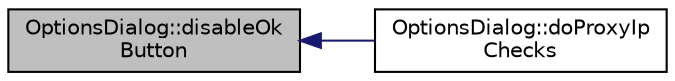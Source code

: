 digraph "OptionsDialog::disableOkButton"
{
  edge [fontname="Helvetica",fontsize="10",labelfontname="Helvetica",labelfontsize="10"];
  node [fontname="Helvetica",fontsize="10",shape=record];
  rankdir="LR";
  Node15 [label="OptionsDialog::disableOk\lButton",height=0.2,width=0.4,color="black", fillcolor="grey75", style="filled", fontcolor="black"];
  Node15 -> Node16 [dir="back",color="midnightblue",fontsize="10",style="solid",fontname="Helvetica"];
  Node16 [label="OptionsDialog::doProxyIp\lChecks",height=0.2,width=0.4,color="black", fillcolor="white", style="filled",URL="$class_options_dialog.html#ad0881b054b041e080a7cca8a0601651e"];
}
